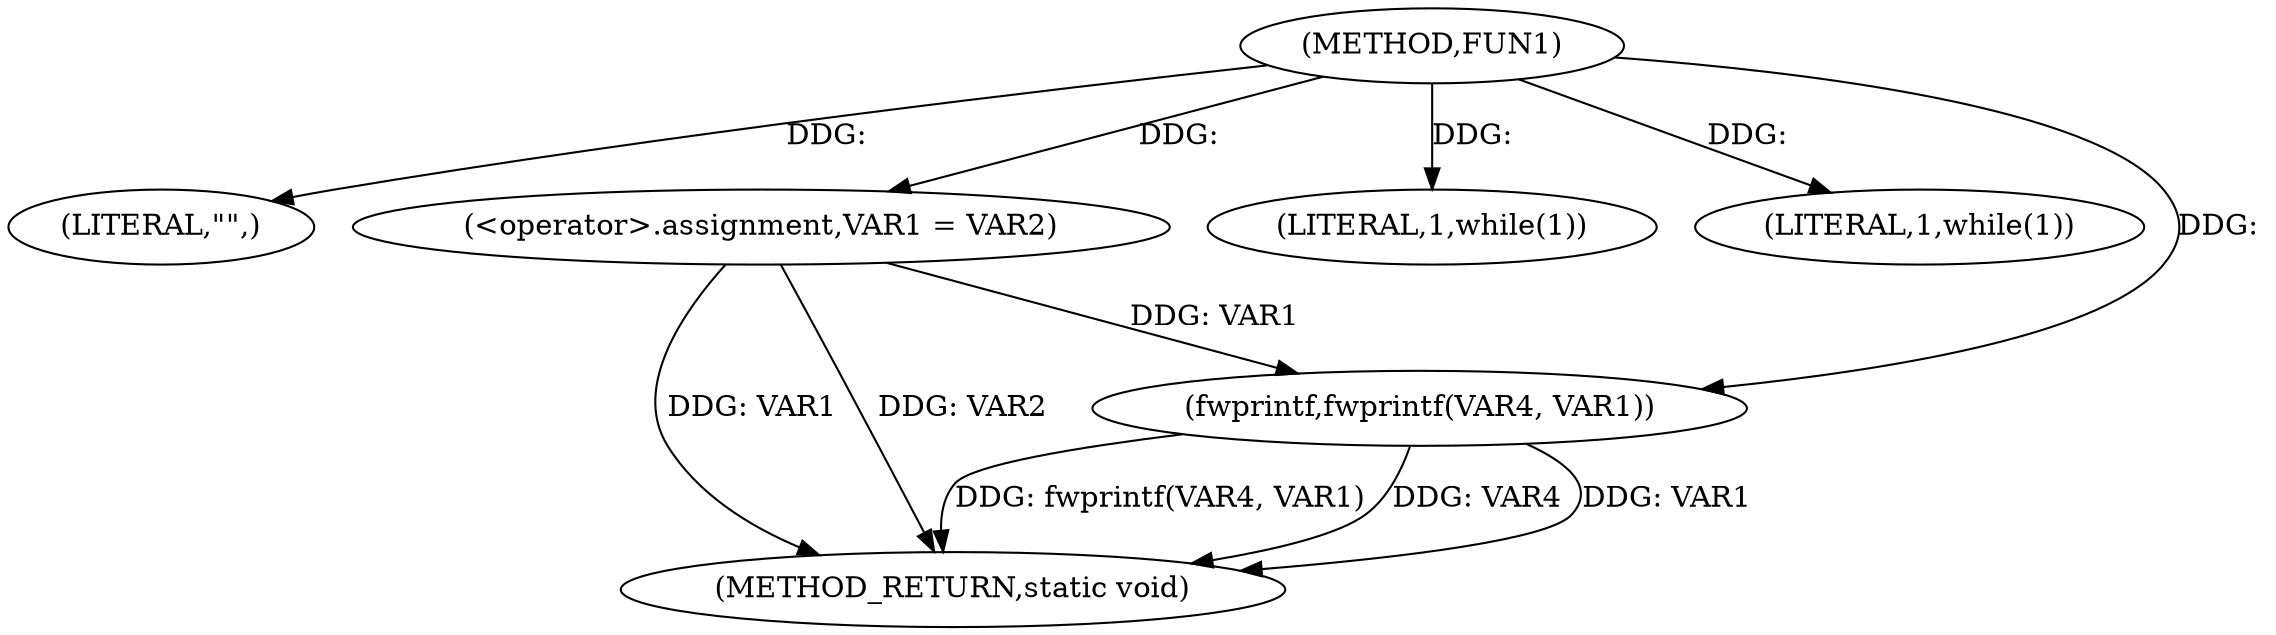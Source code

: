 digraph FUN1 {  
"1000100" [label = "(METHOD,FUN1)" ]
"1000118" [label = "(METHOD_RETURN,static void)" ]
"1000103" [label = "(LITERAL,\"\",)" ]
"1000104" [label = "(<operator>.assignment,VAR1 = VAR2)" ]
"1000108" [label = "(LITERAL,1,while(1))" ]
"1000112" [label = "(LITERAL,1,while(1))" ]
"1000114" [label = "(fwprintf,fwprintf(VAR4, VAR1))" ]
  "1000104" -> "1000118"  [ label = "DDG: VAR1"] 
  "1000114" -> "1000118"  [ label = "DDG: fwprintf(VAR4, VAR1)"] 
  "1000114" -> "1000118"  [ label = "DDG: VAR4"] 
  "1000114" -> "1000118"  [ label = "DDG: VAR1"] 
  "1000104" -> "1000118"  [ label = "DDG: VAR2"] 
  "1000100" -> "1000103"  [ label = "DDG: "] 
  "1000100" -> "1000104"  [ label = "DDG: "] 
  "1000100" -> "1000108"  [ label = "DDG: "] 
  "1000100" -> "1000112"  [ label = "DDG: "] 
  "1000100" -> "1000114"  [ label = "DDG: "] 
  "1000104" -> "1000114"  [ label = "DDG: VAR1"] 
}
